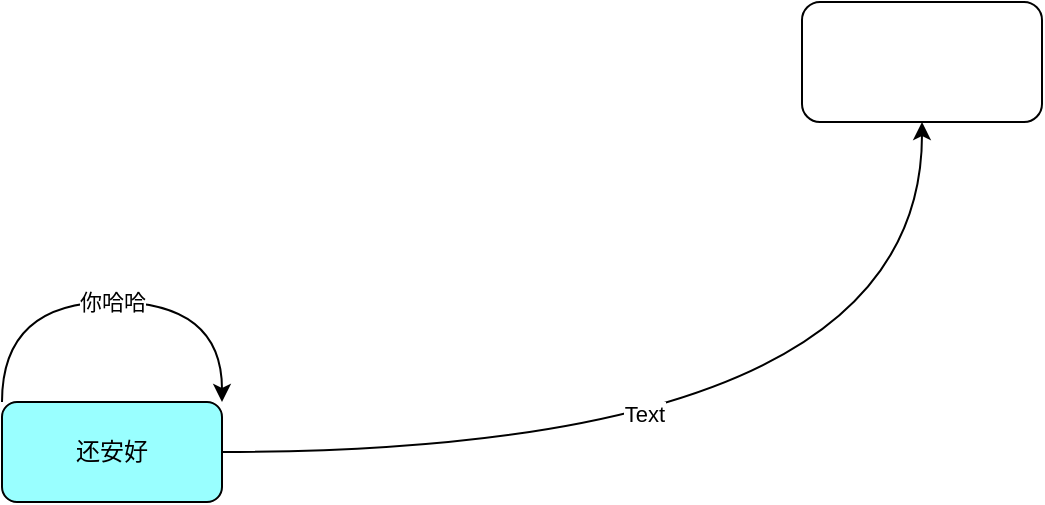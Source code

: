 <mxfile version="14.6.13" type="github">
  <diagram id="zmjP5LkDLS9iXesQo253" name="Page-1">
    <mxGraphModel dx="1422" dy="706" grid="1" gridSize="10" guides="1" tooltips="1" connect="1" arrows="1" fold="1" page="1" pageScale="1" pageWidth="827" pageHeight="1169" math="0" shadow="0">
      <root>
        <mxCell id="0" />
        <mxCell id="1" parent="0" />
        <mxCell id="-hfr9d_szpg8WSoN8nSA-3" value="" style="edgeStyle=orthogonalEdgeStyle;rounded=0;orthogonalLoop=1;jettySize=auto;html=1;curved=1;" edge="1" parent="1" source="-hfr9d_szpg8WSoN8nSA-1" target="-hfr9d_szpg8WSoN8nSA-2">
          <mxGeometry relative="1" as="geometry" />
        </mxCell>
        <mxCell id="-hfr9d_szpg8WSoN8nSA-4" value="Text" style="edgeLabel;html=1;align=center;verticalAlign=middle;resizable=0;points=[];" vertex="1" connectable="0" parent="-hfr9d_szpg8WSoN8nSA-3">
          <mxGeometry x="-0.18" y="19" relative="1" as="geometry">
            <mxPoint as="offset" />
          </mxGeometry>
        </mxCell>
        <mxCell id="-hfr9d_szpg8WSoN8nSA-1" value="还安好" style="rounded=1;whiteSpace=wrap;html=1;fillColor=#99FFFF;direction=west;" vertex="1" parent="1">
          <mxGeometry x="60" y="320" width="110" height="50" as="geometry" />
        </mxCell>
        <mxCell id="-hfr9d_szpg8WSoN8nSA-2" value="" style="rounded=1;whiteSpace=wrap;html=1;" vertex="1" parent="1">
          <mxGeometry x="460" y="120" width="120" height="60" as="geometry" />
        </mxCell>
        <mxCell id="-hfr9d_szpg8WSoN8nSA-6" style="edgeStyle=orthogonalEdgeStyle;curved=1;rounded=0;orthogonalLoop=1;jettySize=auto;html=1;exitX=1;exitY=1;exitDx=0;exitDy=0;entryX=0;entryY=1;entryDx=0;entryDy=0;" edge="1" parent="1" source="-hfr9d_szpg8WSoN8nSA-1" target="-hfr9d_szpg8WSoN8nSA-1">
          <mxGeometry relative="1" as="geometry">
            <Array as="points">
              <mxPoint x="60" y="270" />
              <mxPoint x="170" y="270" />
            </Array>
          </mxGeometry>
        </mxCell>
        <mxCell id="-hfr9d_szpg8WSoN8nSA-7" value="你哈哈" style="edgeLabel;html=1;align=center;verticalAlign=middle;resizable=0;points=[];" vertex="1" connectable="0" parent="-hfr9d_szpg8WSoN8nSA-6">
          <mxGeometry x="-0.248" y="-3" relative="1" as="geometry">
            <mxPoint x="26" y="-3" as="offset" />
          </mxGeometry>
        </mxCell>
      </root>
    </mxGraphModel>
  </diagram>
</mxfile>
